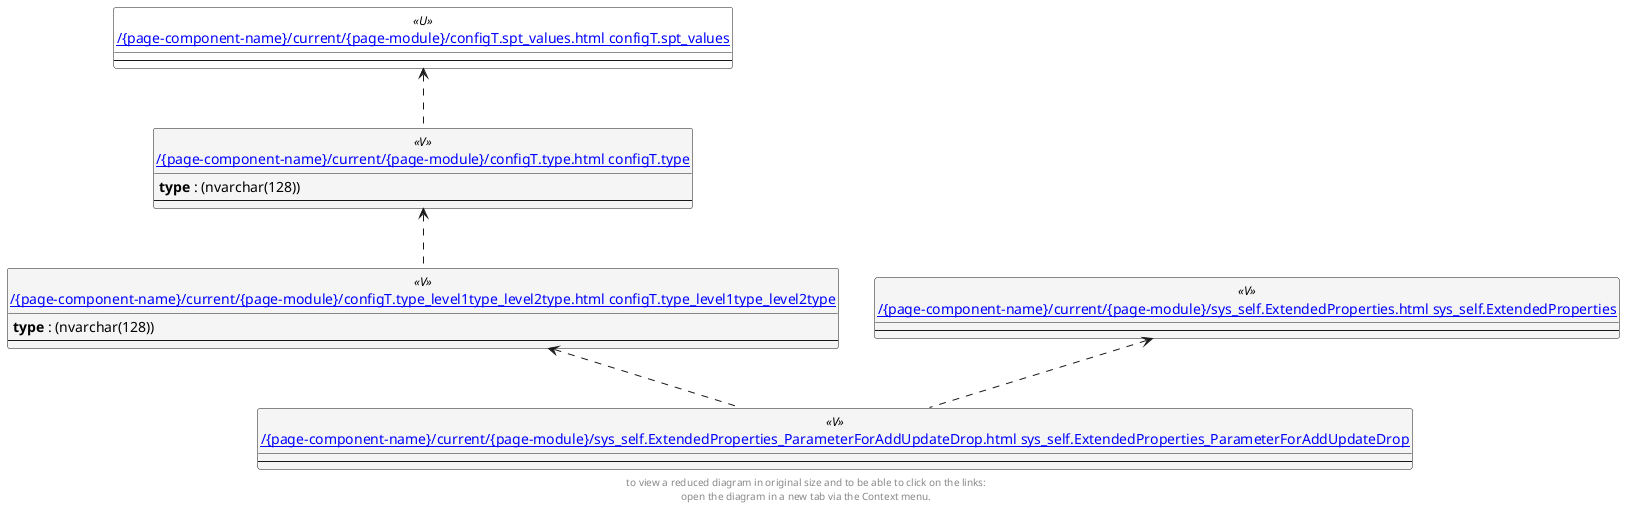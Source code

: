 @startuml
'Left to right direction
top to bottom direction
hide circle
'avoide "." issues:
set namespaceSeparator none


skinparam class {
  BackgroundColor White
  BackgroundColor<<FN>> Yellow
  BackgroundColor<<FS>> Yellow
  BackgroundColor<<FT>> LightGray
  BackgroundColor<<IF>> Yellow
  BackgroundColor<<IS>> Yellow
  BackgroundColor<<P>> Aqua
  BackgroundColor<<PC>> Aqua
  BackgroundColor<<SN>> Yellow
  BackgroundColor<<SO>> SlateBlue
  BackgroundColor<<TF>> LightGray
  BackgroundColor<<TR>> Tomato
  BackgroundColor<<U>> White
  BackgroundColor<<V>> WhiteSmoke
  BackgroundColor<<X>> Aqua
}


entity "[[{site-url}/{page-component-name}/current/{page-module}/configT.spt_values.html configT.spt_values]]" as configT.spt_values << U >> {
  --
}

entity "[[{site-url}/{page-component-name}/current/{page-module}/configT.type.html configT.type]]" as configT.type << V >> {
  **type** : (nvarchar(128))
  --
}

entity "[[{site-url}/{page-component-name}/current/{page-module}/configT.type_level1type_level2type.html configT.type_level1type_level2type]]" as configT.type_level1type_level2type << V >> {
  **type** : (nvarchar(128))
  --
}

entity "[[{site-url}/{page-component-name}/current/{page-module}/sys_self.ExtendedProperties.html sys_self.ExtendedProperties]]" as sys_self.ExtendedProperties << V >> {
  --
}

entity "[[{site-url}/{page-component-name}/current/{page-module}/sys_self.ExtendedProperties_ParameterForAddUpdateDrop.html sys_self.ExtendedProperties_ParameterForAddUpdateDrop]]" as sys_self.ExtendedProperties_ParameterForAddUpdateDrop << V >> {
  --
}

configT.spt_values <.. configT.type
configT.type <.. configT.type_level1type_level2type
configT.type_level1type_level2type <.. sys_self.ExtendedProperties_ParameterForAddUpdateDrop
sys_self.ExtendedProperties <.. sys_self.ExtendedProperties_ParameterForAddUpdateDrop
footer
to view a reduced diagram in original size and to be able to click on the links:
open the diagram in a new tab via the Context menu.
end footer

@enduml

